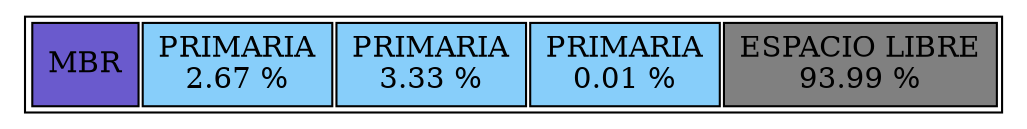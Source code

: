 digraph { 
node [ shape=none ] 
TablaReportNodo [ label = < <table border="1"> 
<tr> 
 <td bgcolor='SlateBlue'  ROWSPAN='3'> MBR </td>
 <td bgcolor='LightSkyBlue' ROWSPAN='3'> PRIMARIA <br/> 2.67 % </td>
 <td bgcolor='LightSkyBlue' ROWSPAN='3'> PRIMARIA <br/> 3.33 % </td>
 <td bgcolor='LightSkyBlue' ROWSPAN='3'> PRIMARIA <br/> 0.01 % </td>
 <td bgcolor='#808080'  ROWSPAN='3'> ESPACIO LIBRE <br/> 93.99 % </td> 
</tr>
</table> > ]
}